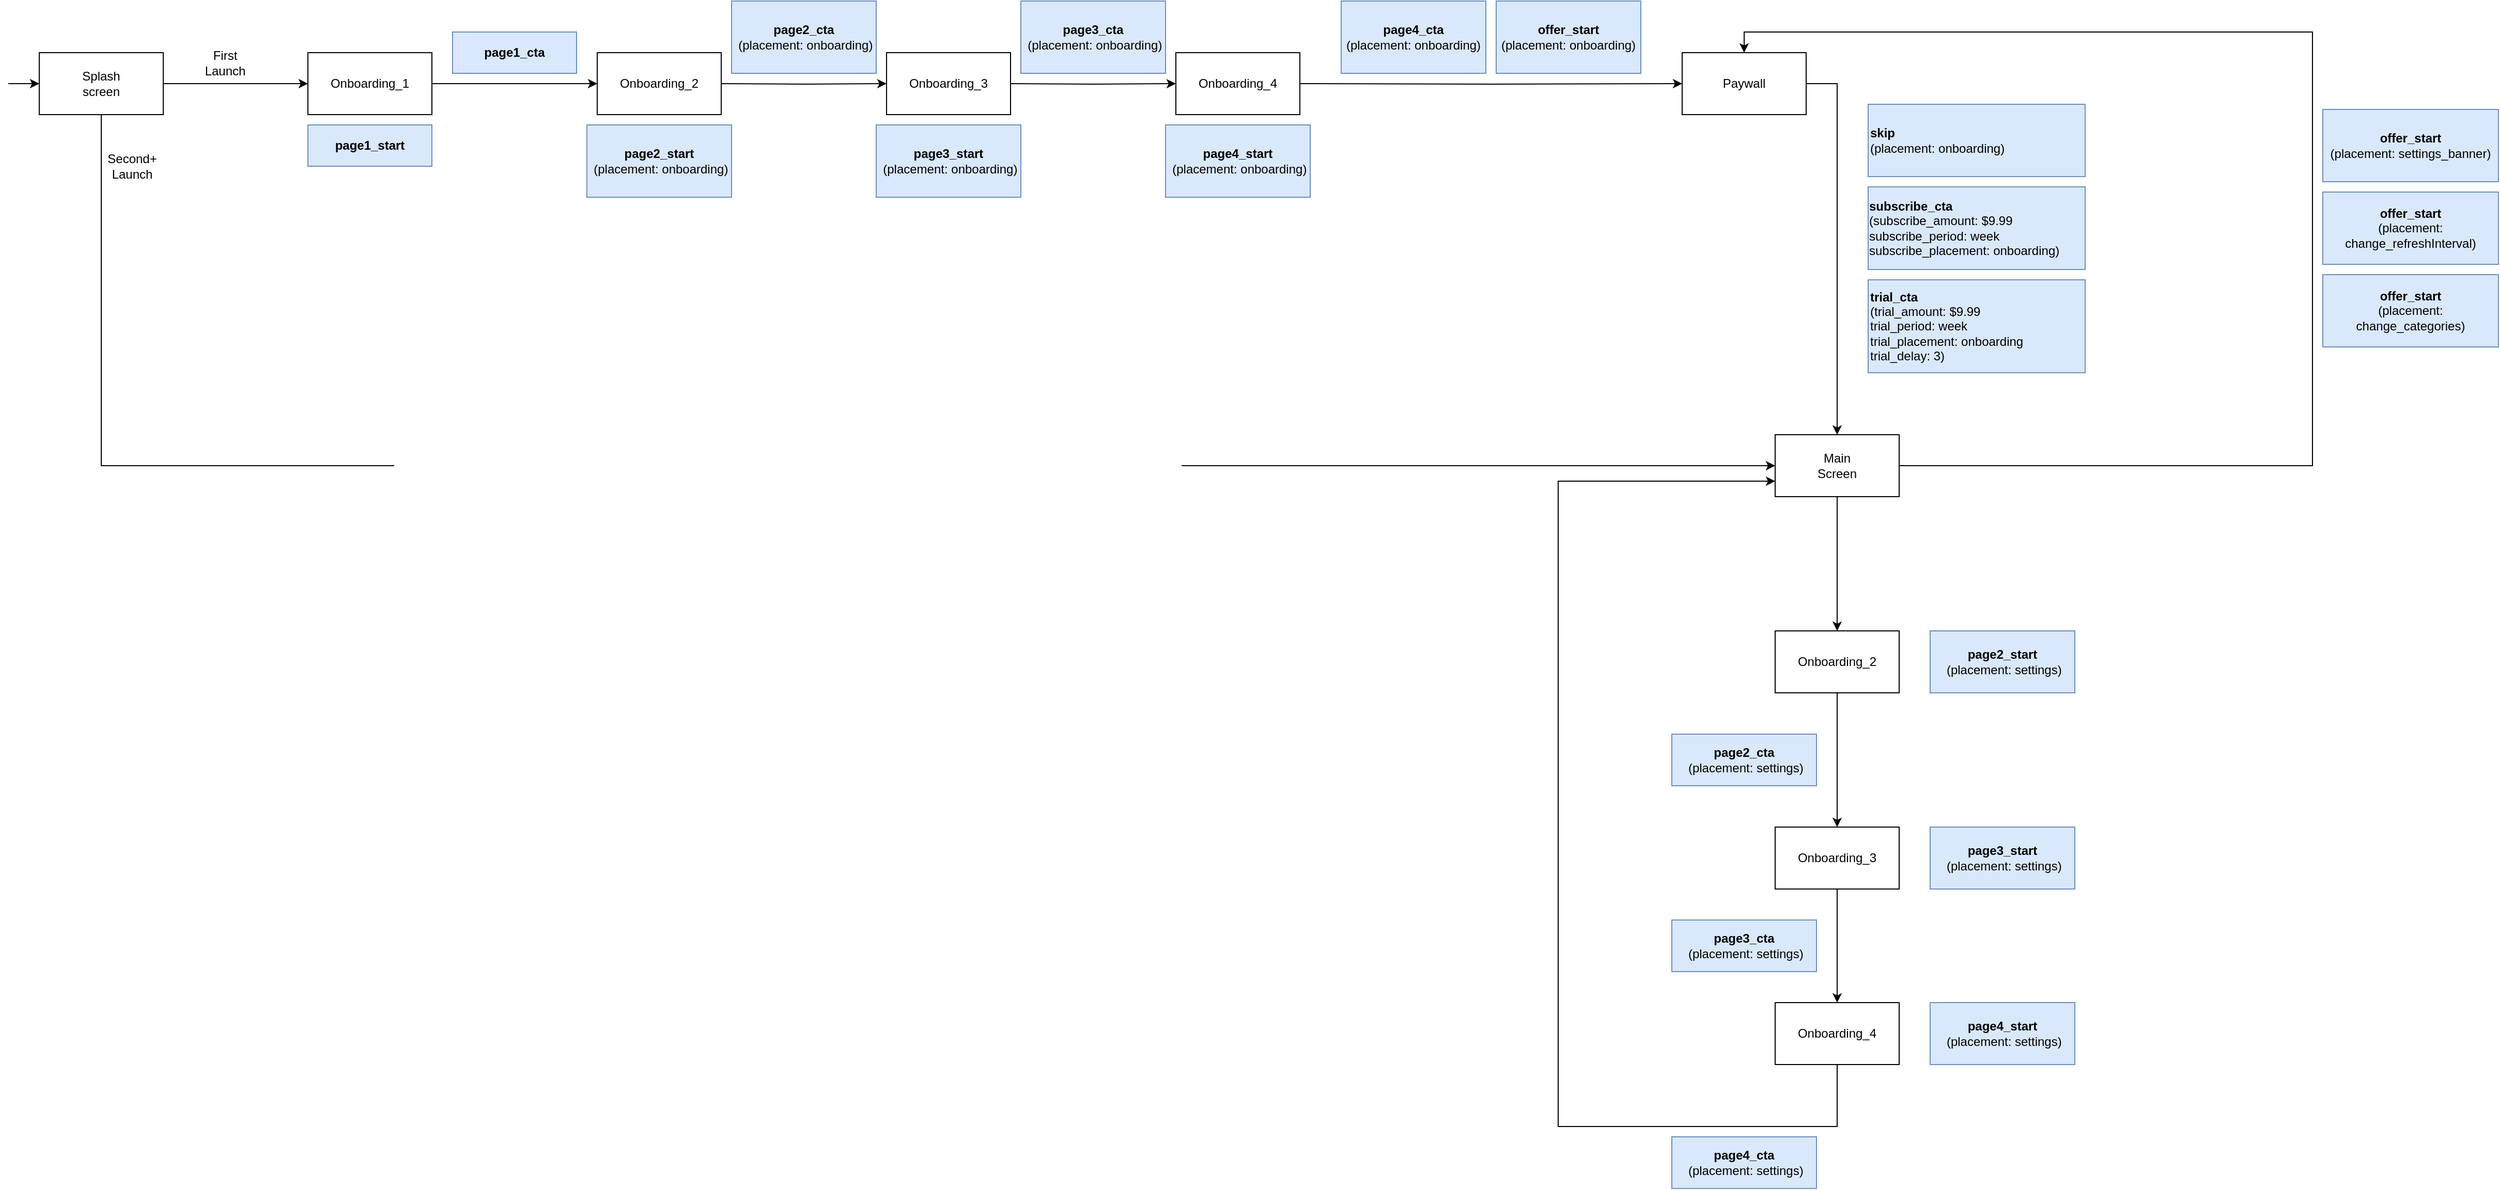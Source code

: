 <mxfile version="12.9.2" type="github"><diagram id="EgnAi9__DQMkzP1r8DEd" name="Page-1"><mxGraphModel dx="4730" dy="2870" grid="1" gridSize="10" guides="1" tooltips="1" connect="1" arrows="1" fold="1" page="1" pageScale="1" pageWidth="2800" pageHeight="1500" math="0" shadow="0"><root><mxCell id="0"/><mxCell id="1" parent="0"/><mxCell id="QabvDSAXNQJyuLv7Az4F-4" style="edgeStyle=orthogonalEdgeStyle;rounded=0;orthogonalLoop=1;jettySize=auto;html=1;exitX=1;exitY=0.5;exitDx=0;exitDy=0;" edge="1" parent="1" source="QabvDSAXNQJyuLv7Az4F-1"><mxGeometry relative="1" as="geometry"><mxPoint x="320" y="140" as="targetPoint"/></mxGeometry></mxCell><mxCell id="QabvDSAXNQJyuLv7Az4F-49" style="edgeStyle=orthogonalEdgeStyle;rounded=0;orthogonalLoop=1;jettySize=auto;html=1;exitX=0.5;exitY=1;exitDx=0;exitDy=0;entryX=0;entryY=0.5;entryDx=0;entryDy=0;" edge="1" parent="1" source="QabvDSAXNQJyuLv7Az4F-1" target="QabvDSAXNQJyuLv7Az4F-8"><mxGeometry relative="1" as="geometry"/></mxCell><mxCell id="QabvDSAXNQJyuLv7Az4F-1" value="" style="rounded=0;whiteSpace=wrap;html=1;" vertex="1" parent="1"><mxGeometry x="60" y="110" width="120" height="60" as="geometry"/></mxCell><mxCell id="QabvDSAXNQJyuLv7Az4F-2" value="Splash&lt;br&gt;screen" style="text;html=1;strokeColor=none;fillColor=none;align=center;verticalAlign=middle;whiteSpace=wrap;rounded=0;" vertex="1" parent="1"><mxGeometry x="100" y="130" width="40" height="20" as="geometry"/></mxCell><mxCell id="QabvDSAXNQJyuLv7Az4F-3" value="" style="endArrow=classic;html=1;entryX=0;entryY=0.5;entryDx=0;entryDy=0;" edge="1" parent="1" target="QabvDSAXNQJyuLv7Az4F-1"><mxGeometry width="50" height="50" relative="1" as="geometry"><mxPoint x="30" y="140" as="sourcePoint"/><mxPoint x="510" y="290" as="targetPoint"/></mxGeometry></mxCell><mxCell id="QabvDSAXNQJyuLv7Az4F-6" value="First Launch" style="text;html=1;strokeColor=none;fillColor=none;align=center;verticalAlign=middle;whiteSpace=wrap;rounded=0;" vertex="1" parent="1"><mxGeometry x="220" y="110" width="40" height="20" as="geometry"/></mxCell><mxCell id="QabvDSAXNQJyuLv7Az4F-51" style="edgeStyle=orthogonalEdgeStyle;rounded=0;orthogonalLoop=1;jettySize=auto;html=1;exitX=1;exitY=0.5;exitDx=0;exitDy=0;entryX=0.5;entryY=0;entryDx=0;entryDy=0;" edge="1" parent="1" source="QabvDSAXNQJyuLv7Az4F-8" target="QabvDSAXNQJyuLv7Az4F-37"><mxGeometry relative="1" as="geometry"><Array as="points"><mxPoint x="2260" y="510"/><mxPoint x="2260" y="90"/><mxPoint x="1710" y="90"/></Array></mxGeometry></mxCell><mxCell id="QabvDSAXNQJyuLv7Az4F-59" style="edgeStyle=orthogonalEdgeStyle;rounded=0;orthogonalLoop=1;jettySize=auto;html=1;entryX=0.5;entryY=0;entryDx=0;entryDy=0;" edge="1" parent="1" source="QabvDSAXNQJyuLv7Az4F-8" target="QabvDSAXNQJyuLv7Az4F-55"><mxGeometry relative="1" as="geometry"/></mxCell><mxCell id="QabvDSAXNQJyuLv7Az4F-8" value="" style="rounded=0;whiteSpace=wrap;html=1;" vertex="1" parent="1"><mxGeometry x="1740" y="480" width="120" height="60" as="geometry"/></mxCell><mxCell id="QabvDSAXNQJyuLv7Az4F-9" value="Main&lt;br&gt;Screen" style="text;html=1;strokeColor=none;fillColor=none;align=center;verticalAlign=middle;whiteSpace=wrap;rounded=0;" vertex="1" parent="1"><mxGeometry x="1780" y="500" width="40" height="20" as="geometry"/></mxCell><mxCell id="QabvDSAXNQJyuLv7Az4F-16" style="edgeStyle=orthogonalEdgeStyle;rounded=0;orthogonalLoop=1;jettySize=auto;html=1;exitX=1;exitY=0.5;exitDx=0;exitDy=0;entryX=0;entryY=0.5;entryDx=0;entryDy=0;" edge="1" parent="1" source="QabvDSAXNQJyuLv7Az4F-10" target="QabvDSAXNQJyuLv7Az4F-14"><mxGeometry relative="1" as="geometry"/></mxCell><mxCell id="QabvDSAXNQJyuLv7Az4F-10" value="" style="rounded=0;whiteSpace=wrap;html=1;" vertex="1" parent="1"><mxGeometry x="320" y="110" width="120" height="60" as="geometry"/></mxCell><mxCell id="QabvDSAXNQJyuLv7Az4F-11" value="Onboarding_1" style="text;html=1;strokeColor=none;fillColor=none;align=center;verticalAlign=middle;whiteSpace=wrap;rounded=0;" vertex="1" parent="1"><mxGeometry x="360" y="130" width="40" height="20" as="geometry"/></mxCell><mxCell id="QabvDSAXNQJyuLv7Az4F-12" value="&lt;b&gt;page1_start&lt;/b&gt;" style="text;html=1;strokeColor=#6c8ebf;fillColor=#dae8fc;align=center;verticalAlign=middle;whiteSpace=wrap;rounded=0;" vertex="1" parent="1"><mxGeometry x="320" y="180" width="120" height="40" as="geometry"/></mxCell><mxCell id="QabvDSAXNQJyuLv7Az4F-14" value="" style="rounded=0;whiteSpace=wrap;html=1;" vertex="1" parent="1"><mxGeometry x="600" y="110" width="120" height="60" as="geometry"/></mxCell><mxCell id="QabvDSAXNQJyuLv7Az4F-15" value="Onboarding_2" style="text;html=1;strokeColor=none;fillColor=none;align=center;verticalAlign=middle;whiteSpace=wrap;rounded=0;" vertex="1" parent="1"><mxGeometry x="640" y="130" width="40" height="20" as="geometry"/></mxCell><mxCell id="QabvDSAXNQJyuLv7Az4F-21" value="&lt;b&gt;page1_cta&lt;/b&gt;" style="text;html=1;strokeColor=#6c8ebf;fillColor=#dae8fc;align=center;verticalAlign=middle;whiteSpace=wrap;rounded=0;" vertex="1" parent="1"><mxGeometry x="460" y="90" width="120" height="40" as="geometry"/></mxCell><mxCell id="QabvDSAXNQJyuLv7Az4F-22" style="edgeStyle=orthogonalEdgeStyle;rounded=0;orthogonalLoop=1;jettySize=auto;html=1;exitX=1;exitY=0.5;exitDx=0;exitDy=0;entryX=0;entryY=0.5;entryDx=0;entryDy=0;" edge="1" parent="1" target="QabvDSAXNQJyuLv7Az4F-23"><mxGeometry relative="1" as="geometry"><mxPoint x="720" y="140" as="sourcePoint"/></mxGeometry></mxCell><mxCell id="QabvDSAXNQJyuLv7Az4F-23" value="" style="rounded=0;whiteSpace=wrap;html=1;" vertex="1" parent="1"><mxGeometry x="880" y="110" width="120" height="60" as="geometry"/></mxCell><mxCell id="QabvDSAXNQJyuLv7Az4F-24" value="Onboarding_3" style="text;html=1;strokeColor=none;fillColor=none;align=center;verticalAlign=middle;whiteSpace=wrap;rounded=0;" vertex="1" parent="1"><mxGeometry x="920" y="130" width="40" height="20" as="geometry"/></mxCell><mxCell id="QabvDSAXNQJyuLv7Az4F-28" style="edgeStyle=orthogonalEdgeStyle;rounded=0;orthogonalLoop=1;jettySize=auto;html=1;exitX=1;exitY=0.5;exitDx=0;exitDy=0;entryX=0;entryY=0.5;entryDx=0;entryDy=0;" edge="1" parent="1" target="QabvDSAXNQJyuLv7Az4F-29"><mxGeometry relative="1" as="geometry"><mxPoint x="1000" y="140" as="sourcePoint"/></mxGeometry></mxCell><mxCell id="QabvDSAXNQJyuLv7Az4F-29" value="" style="rounded=0;whiteSpace=wrap;html=1;" vertex="1" parent="1"><mxGeometry x="1160" y="110" width="120" height="60" as="geometry"/></mxCell><mxCell id="QabvDSAXNQJyuLv7Az4F-30" value="Onboarding_4" style="text;html=1;strokeColor=none;fillColor=none;align=center;verticalAlign=middle;whiteSpace=wrap;rounded=0;" vertex="1" parent="1"><mxGeometry x="1200" y="130" width="40" height="20" as="geometry"/></mxCell><mxCell id="QabvDSAXNQJyuLv7Az4F-31" value="&lt;b&gt;page2_start&lt;br&gt;&lt;/b&gt;&amp;nbsp;(placement: onboarding)" style="text;html=1;strokeColor=#6c8ebf;fillColor=#dae8fc;align=center;verticalAlign=middle;whiteSpace=wrap;rounded=0;" vertex="1" parent="1"><mxGeometry x="590" y="180" width="140" height="70" as="geometry"/></mxCell><mxCell id="QabvDSAXNQJyuLv7Az4F-32" value="&lt;b&gt;page2_cta&lt;br&gt;&lt;/b&gt;&amp;nbsp;(placement: onboarding)" style="text;html=1;strokeColor=#6c8ebf;fillColor=#dae8fc;align=center;verticalAlign=middle;whiteSpace=wrap;rounded=0;" vertex="1" parent="1"><mxGeometry x="730" y="60" width="140" height="70" as="geometry"/></mxCell><mxCell id="QabvDSAXNQJyuLv7Az4F-33" value="&lt;b&gt;page3_start&lt;br&gt;&lt;/b&gt;&amp;nbsp;(placement: onboarding)" style="text;html=1;strokeColor=#6c8ebf;fillColor=#dae8fc;align=center;verticalAlign=middle;whiteSpace=wrap;rounded=0;" vertex="1" parent="1"><mxGeometry x="870" y="180" width="140" height="70" as="geometry"/></mxCell><mxCell id="QabvDSAXNQJyuLv7Az4F-34" value="&lt;b&gt;page3_cta&lt;br&gt;&lt;/b&gt;&amp;nbsp;(placement: onboarding)" style="text;html=1;strokeColor=#6c8ebf;fillColor=#dae8fc;align=center;verticalAlign=middle;whiteSpace=wrap;rounded=0;" vertex="1" parent="1"><mxGeometry x="1010" y="60" width="140" height="70" as="geometry"/></mxCell><mxCell id="QabvDSAXNQJyuLv7Az4F-35" value="&lt;b&gt;page4_start&lt;br&gt;&lt;/b&gt;&amp;nbsp;(placement: onboarding)" style="text;html=1;strokeColor=#6c8ebf;fillColor=#dae8fc;align=center;verticalAlign=middle;whiteSpace=wrap;rounded=0;" vertex="1" parent="1"><mxGeometry x="1150" y="180" width="140" height="70" as="geometry"/></mxCell><mxCell id="QabvDSAXNQJyuLv7Az4F-36" style="edgeStyle=orthogonalEdgeStyle;rounded=0;orthogonalLoop=1;jettySize=auto;html=1;exitX=1;exitY=0.5;exitDx=0;exitDy=0;entryX=0;entryY=0.5;entryDx=0;entryDy=0;" edge="1" parent="1" target="QabvDSAXNQJyuLv7Az4F-37"><mxGeometry relative="1" as="geometry"><mxPoint x="1280" y="140" as="sourcePoint"/></mxGeometry></mxCell><mxCell id="QabvDSAXNQJyuLv7Az4F-41" style="edgeStyle=orthogonalEdgeStyle;rounded=0;orthogonalLoop=1;jettySize=auto;html=1;exitX=1;exitY=0.5;exitDx=0;exitDy=0;entryX=0.5;entryY=0;entryDx=0;entryDy=0;" edge="1" parent="1" source="QabvDSAXNQJyuLv7Az4F-37" target="QabvDSAXNQJyuLv7Az4F-8"><mxGeometry relative="1" as="geometry"/></mxCell><mxCell id="QabvDSAXNQJyuLv7Az4F-37" value="" style="rounded=0;whiteSpace=wrap;html=1;" vertex="1" parent="1"><mxGeometry x="1650" y="110" width="120" height="60" as="geometry"/></mxCell><mxCell id="QabvDSAXNQJyuLv7Az4F-38" value="Paywall" style="text;html=1;strokeColor=none;fillColor=none;align=center;verticalAlign=middle;whiteSpace=wrap;rounded=0;" vertex="1" parent="1"><mxGeometry x="1690" y="130" width="40" height="20" as="geometry"/></mxCell><mxCell id="QabvDSAXNQJyuLv7Az4F-39" value="&lt;b&gt;page4_cta&lt;/b&gt; &lt;br&gt;(placement: onboarding)" style="text;html=1;strokeColor=#6c8ebf;fillColor=#dae8fc;align=center;verticalAlign=middle;whiteSpace=wrap;rounded=0;" vertex="1" parent="1"><mxGeometry x="1320" y="60" width="140" height="70" as="geometry"/></mxCell><mxCell id="QabvDSAXNQJyuLv7Az4F-40" value="&lt;b&gt;offer_start&lt;/b&gt; &lt;br&gt;(placement: onboarding)" style="text;html=1;strokeColor=#6c8ebf;fillColor=#dae8fc;align=center;verticalAlign=middle;whiteSpace=wrap;rounded=0;" vertex="1" parent="1"><mxGeometry x="1470" y="60" width="140" height="70" as="geometry"/></mxCell><mxCell id="QabvDSAXNQJyuLv7Az4F-43" value="&lt;b&gt;skip&lt;/b&gt; &lt;br&gt;&lt;div&gt;&lt;span&gt;(placement: onboarding)&lt;/span&gt;&lt;/div&gt;" style="text;html=1;strokeColor=#6c8ebf;fillColor=#dae8fc;align=left;verticalAlign=middle;whiteSpace=wrap;rounded=0;" vertex="1" parent="1"><mxGeometry x="1830" y="160" width="210" height="70" as="geometry"/></mxCell><mxCell id="QabvDSAXNQJyuLv7Az4F-44" value="&lt;div style=&quot;text-align: left&quot;&gt;&lt;b&gt;subscribe_cta&lt;/b&gt;&lt;span&gt;&amp;nbsp;&amp;nbsp;&lt;/span&gt;&lt;/div&gt;&lt;div style=&quot;text-align: left&quot;&gt;&lt;span&gt;(subscribe_amount: $9.99&lt;/span&gt;&lt;/div&gt;&lt;div style=&quot;text-align: left&quot;&gt;&lt;span&gt;subscribe_period: week&amp;nbsp; &amp;nbsp; subscribe_placement: onboarding)&lt;/span&gt;&lt;/div&gt;" style="text;html=1;strokeColor=#6c8ebf;fillColor=#dae8fc;align=center;verticalAlign=middle;whiteSpace=wrap;rounded=0;" vertex="1" parent="1"><mxGeometry x="1830" y="240" width="210" height="80" as="geometry"/></mxCell><mxCell id="QabvDSAXNQJyuLv7Az4F-46" value="&lt;div style=&quot;&quot;&gt;&lt;b&gt;trial_cta&lt;/b&gt;&lt;span&gt;&amp;nbsp;&amp;nbsp;&lt;/span&gt;&lt;/div&gt;(trial_amount: $9.99 &lt;br&gt;trial_period: week &lt;br&gt;trial_placement: onboarding&amp;nbsp; &amp;nbsp; &amp;nbsp; &amp;nbsp; &amp;nbsp; &amp;nbsp; &amp;nbsp; &amp;nbsp; &amp;nbsp; trial_delay: 3)" style="text;html=1;strokeColor=#6c8ebf;fillColor=#dae8fc;align=left;verticalAlign=middle;whiteSpace=wrap;rounded=0;" vertex="1" parent="1"><mxGeometry x="1830" y="330" width="210" height="90" as="geometry"/></mxCell><mxCell id="QabvDSAXNQJyuLv7Az4F-50" value="Second+&lt;br&gt;Launch" style="text;html=1;strokeColor=none;fillColor=none;align=center;verticalAlign=middle;whiteSpace=wrap;rounded=0;" vertex="1" parent="1"><mxGeometry x="130" y="210" width="40" height="20" as="geometry"/></mxCell><mxCell id="QabvDSAXNQJyuLv7Az4F-52" value="&lt;b&gt;offer_start&lt;/b&gt; (placement:&amp;nbsp;settings_banner)" style="text;html=1;strokeColor=#6c8ebf;fillColor=#dae8fc;align=center;verticalAlign=middle;whiteSpace=wrap;rounded=0;" vertex="1" parent="1"><mxGeometry x="2270" y="165" width="170" height="70" as="geometry"/></mxCell><mxCell id="QabvDSAXNQJyuLv7Az4F-53" value="&lt;b&gt;offer_start&lt;/b&gt; &lt;br&gt;(placement: change_refreshInterval)" style="text;html=1;strokeColor=#6c8ebf;fillColor=#dae8fc;align=center;verticalAlign=middle;whiteSpace=wrap;rounded=0;" vertex="1" parent="1"><mxGeometry x="2270" y="245" width="170" height="70" as="geometry"/></mxCell><mxCell id="QabvDSAXNQJyuLv7Az4F-54" value="&lt;b&gt;offer_start&lt;/b&gt; &lt;br&gt;(placement: change_categories)" style="text;html=1;strokeColor=#6c8ebf;fillColor=#dae8fc;align=center;verticalAlign=middle;whiteSpace=wrap;rounded=0;" vertex="1" parent="1"><mxGeometry x="2270" y="325" width="170" height="70" as="geometry"/></mxCell><mxCell id="QabvDSAXNQJyuLv7Az4F-61" style="edgeStyle=orthogonalEdgeStyle;rounded=0;orthogonalLoop=1;jettySize=auto;html=1;exitX=0.5;exitY=1;exitDx=0;exitDy=0;" edge="1" parent="1" source="QabvDSAXNQJyuLv7Az4F-55" target="QabvDSAXNQJyuLv7Az4F-57"><mxGeometry relative="1" as="geometry"/></mxCell><mxCell id="QabvDSAXNQJyuLv7Az4F-55" value="" style="rounded=0;whiteSpace=wrap;html=1;" vertex="1" parent="1"><mxGeometry x="1740" y="670" width="120" height="60" as="geometry"/></mxCell><mxCell id="QabvDSAXNQJyuLv7Az4F-56" value="Onboarding_2" style="text;html=1;strokeColor=none;fillColor=none;align=center;verticalAlign=middle;whiteSpace=wrap;rounded=0;" vertex="1" parent="1"><mxGeometry x="1780" y="690" width="40" height="20" as="geometry"/></mxCell><mxCell id="QabvDSAXNQJyuLv7Az4F-66" style="edgeStyle=orthogonalEdgeStyle;rounded=0;orthogonalLoop=1;jettySize=auto;html=1;exitX=0.5;exitY=1;exitDx=0;exitDy=0;entryX=0.5;entryY=0;entryDx=0;entryDy=0;" edge="1" parent="1" source="QabvDSAXNQJyuLv7Az4F-57" target="QabvDSAXNQJyuLv7Az4F-63"><mxGeometry relative="1" as="geometry"/></mxCell><mxCell id="QabvDSAXNQJyuLv7Az4F-57" value="" style="rounded=0;whiteSpace=wrap;html=1;" vertex="1" parent="1"><mxGeometry x="1740" y="860" width="120" height="60" as="geometry"/></mxCell><mxCell id="QabvDSAXNQJyuLv7Az4F-58" value="Onboarding_3" style="text;html=1;strokeColor=none;fillColor=none;align=center;verticalAlign=middle;whiteSpace=wrap;rounded=0;" vertex="1" parent="1"><mxGeometry x="1780" y="880" width="40" height="20" as="geometry"/></mxCell><mxCell id="QabvDSAXNQJyuLv7Az4F-60" value="&lt;b&gt;page2_start&lt;br&gt;&lt;/b&gt;&amp;nbsp;(placement: settings)" style="text;html=1;strokeColor=#6c8ebf;fillColor=#dae8fc;align=center;verticalAlign=middle;whiteSpace=wrap;rounded=0;" vertex="1" parent="1"><mxGeometry x="1890" y="670" width="140" height="60" as="geometry"/></mxCell><mxCell id="QabvDSAXNQJyuLv7Az4F-62" value="&lt;b&gt;page3_start&lt;br&gt;&lt;/b&gt;&amp;nbsp;(placement: settings)" style="text;html=1;strokeColor=#6c8ebf;fillColor=#dae8fc;align=center;verticalAlign=middle;whiteSpace=wrap;rounded=0;" vertex="1" parent="1"><mxGeometry x="1890" y="860" width="140" height="60" as="geometry"/></mxCell><mxCell id="QabvDSAXNQJyuLv7Az4F-70" style="edgeStyle=orthogonalEdgeStyle;rounded=0;orthogonalLoop=1;jettySize=auto;html=1;exitX=0.5;exitY=1;exitDx=0;exitDy=0;entryX=0;entryY=0.75;entryDx=0;entryDy=0;" edge="1" parent="1" source="QabvDSAXNQJyuLv7Az4F-63" target="QabvDSAXNQJyuLv7Az4F-8"><mxGeometry relative="1" as="geometry"><Array as="points"><mxPoint x="1800" y="1150"/><mxPoint x="1530" y="1150"/><mxPoint x="1530" y="525"/></Array></mxGeometry></mxCell><mxCell id="QabvDSAXNQJyuLv7Az4F-63" value="" style="rounded=0;whiteSpace=wrap;html=1;" vertex="1" parent="1"><mxGeometry x="1740" y="1030" width="120" height="60" as="geometry"/></mxCell><mxCell id="QabvDSAXNQJyuLv7Az4F-64" value="Onboarding_4" style="text;html=1;strokeColor=none;fillColor=none;align=center;verticalAlign=middle;whiteSpace=wrap;rounded=0;" vertex="1" parent="1"><mxGeometry x="1780" y="1050" width="40" height="20" as="geometry"/></mxCell><mxCell id="QabvDSAXNQJyuLv7Az4F-65" value="&lt;b&gt;page2_cta&lt;br&gt;&lt;/b&gt;&amp;nbsp;(placement: settings)" style="text;html=1;strokeColor=#6c8ebf;fillColor=#dae8fc;align=center;verticalAlign=middle;whiteSpace=wrap;rounded=0;" vertex="1" parent="1"><mxGeometry x="1640" y="770" width="140" height="50" as="geometry"/></mxCell><mxCell id="QabvDSAXNQJyuLv7Az4F-67" value="&lt;b&gt;page4_start&lt;br&gt;&lt;/b&gt;&amp;nbsp;(placement: settings)" style="text;html=1;strokeColor=#6c8ebf;fillColor=#dae8fc;align=center;verticalAlign=middle;whiteSpace=wrap;rounded=0;" vertex="1" parent="1"><mxGeometry x="1890" y="1030" width="140" height="60" as="geometry"/></mxCell><mxCell id="QabvDSAXNQJyuLv7Az4F-68" value="&lt;b&gt;page3_cta&lt;br&gt;&lt;/b&gt;&amp;nbsp;(placement: settings)" style="text;html=1;strokeColor=#6c8ebf;fillColor=#dae8fc;align=center;verticalAlign=middle;whiteSpace=wrap;rounded=0;" vertex="1" parent="1"><mxGeometry x="1640" y="950" width="140" height="50" as="geometry"/></mxCell><mxCell id="QabvDSAXNQJyuLv7Az4F-71" value="&lt;b&gt;page4_cta&lt;br&gt;&lt;/b&gt;&amp;nbsp;(placement: settings)" style="text;html=1;strokeColor=#6c8ebf;fillColor=#dae8fc;align=center;verticalAlign=middle;whiteSpace=wrap;rounded=0;" vertex="1" parent="1"><mxGeometry x="1640" y="1160" width="140" height="50" as="geometry"/></mxCell></root></mxGraphModel></diagram></mxfile>